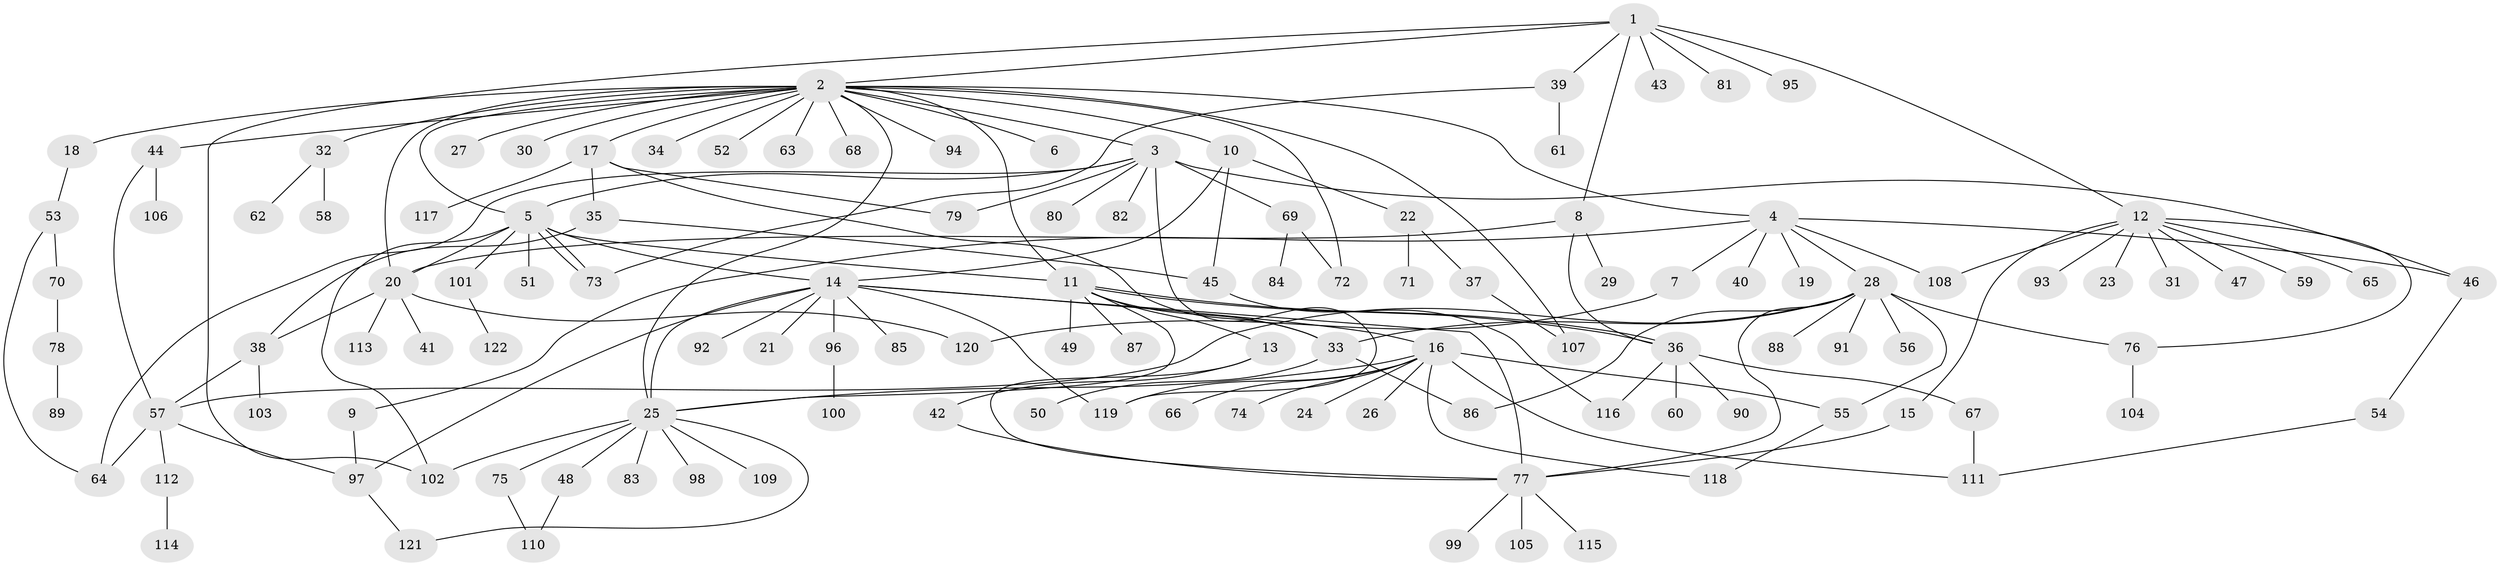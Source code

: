 // Generated by graph-tools (version 1.1) at 2025/48/03/09/25 04:48:13]
// undirected, 122 vertices, 166 edges
graph export_dot {
graph [start="1"]
  node [color=gray90,style=filled];
  1;
  2;
  3;
  4;
  5;
  6;
  7;
  8;
  9;
  10;
  11;
  12;
  13;
  14;
  15;
  16;
  17;
  18;
  19;
  20;
  21;
  22;
  23;
  24;
  25;
  26;
  27;
  28;
  29;
  30;
  31;
  32;
  33;
  34;
  35;
  36;
  37;
  38;
  39;
  40;
  41;
  42;
  43;
  44;
  45;
  46;
  47;
  48;
  49;
  50;
  51;
  52;
  53;
  54;
  55;
  56;
  57;
  58;
  59;
  60;
  61;
  62;
  63;
  64;
  65;
  66;
  67;
  68;
  69;
  70;
  71;
  72;
  73;
  74;
  75;
  76;
  77;
  78;
  79;
  80;
  81;
  82;
  83;
  84;
  85;
  86;
  87;
  88;
  89;
  90;
  91;
  92;
  93;
  94;
  95;
  96;
  97;
  98;
  99;
  100;
  101;
  102;
  103;
  104;
  105;
  106;
  107;
  108;
  109;
  110;
  111;
  112;
  113;
  114;
  115;
  116;
  117;
  118;
  119;
  120;
  121;
  122;
  1 -- 2;
  1 -- 8;
  1 -- 12;
  1 -- 39;
  1 -- 43;
  1 -- 81;
  1 -- 95;
  1 -- 102;
  2 -- 3;
  2 -- 4;
  2 -- 5;
  2 -- 6;
  2 -- 10;
  2 -- 11;
  2 -- 17;
  2 -- 18;
  2 -- 20;
  2 -- 25;
  2 -- 27;
  2 -- 30;
  2 -- 32;
  2 -- 34;
  2 -- 44;
  2 -- 52;
  2 -- 63;
  2 -- 68;
  2 -- 72;
  2 -- 94;
  2 -- 107;
  3 -- 5;
  3 -- 46;
  3 -- 64;
  3 -- 69;
  3 -- 79;
  3 -- 80;
  3 -- 82;
  3 -- 119;
  4 -- 7;
  4 -- 9;
  4 -- 19;
  4 -- 28;
  4 -- 40;
  4 -- 46;
  4 -- 108;
  5 -- 11;
  5 -- 14;
  5 -- 20;
  5 -- 51;
  5 -- 73;
  5 -- 73;
  5 -- 101;
  5 -- 102;
  7 -- 120;
  8 -- 20;
  8 -- 29;
  8 -- 36;
  9 -- 97;
  10 -- 14;
  10 -- 22;
  10 -- 45;
  11 -- 13;
  11 -- 25;
  11 -- 33;
  11 -- 36;
  11 -- 36;
  11 -- 49;
  11 -- 87;
  12 -- 15;
  12 -- 23;
  12 -- 31;
  12 -- 47;
  12 -- 59;
  12 -- 65;
  12 -- 76;
  12 -- 93;
  12 -- 108;
  13 -- 42;
  13 -- 77;
  14 -- 16;
  14 -- 21;
  14 -- 25;
  14 -- 77;
  14 -- 85;
  14 -- 92;
  14 -- 96;
  14 -- 97;
  14 -- 119;
  15 -- 77;
  16 -- 24;
  16 -- 25;
  16 -- 26;
  16 -- 55;
  16 -- 66;
  16 -- 74;
  16 -- 111;
  16 -- 118;
  16 -- 119;
  17 -- 33;
  17 -- 35;
  17 -- 79;
  17 -- 117;
  18 -- 53;
  20 -- 38;
  20 -- 41;
  20 -- 113;
  20 -- 120;
  22 -- 37;
  22 -- 71;
  25 -- 48;
  25 -- 75;
  25 -- 83;
  25 -- 98;
  25 -- 102;
  25 -- 109;
  25 -- 121;
  28 -- 33;
  28 -- 55;
  28 -- 56;
  28 -- 57;
  28 -- 76;
  28 -- 77;
  28 -- 86;
  28 -- 88;
  28 -- 91;
  32 -- 58;
  32 -- 62;
  33 -- 50;
  33 -- 86;
  35 -- 38;
  35 -- 45;
  36 -- 60;
  36 -- 67;
  36 -- 90;
  36 -- 116;
  37 -- 107;
  38 -- 57;
  38 -- 103;
  39 -- 61;
  39 -- 73;
  42 -- 77;
  44 -- 57;
  44 -- 106;
  45 -- 116;
  46 -- 54;
  48 -- 110;
  53 -- 64;
  53 -- 70;
  54 -- 111;
  55 -- 118;
  57 -- 64;
  57 -- 97;
  57 -- 112;
  67 -- 111;
  69 -- 72;
  69 -- 84;
  70 -- 78;
  75 -- 110;
  76 -- 104;
  77 -- 99;
  77 -- 105;
  77 -- 115;
  78 -- 89;
  96 -- 100;
  97 -- 121;
  101 -- 122;
  112 -- 114;
}
